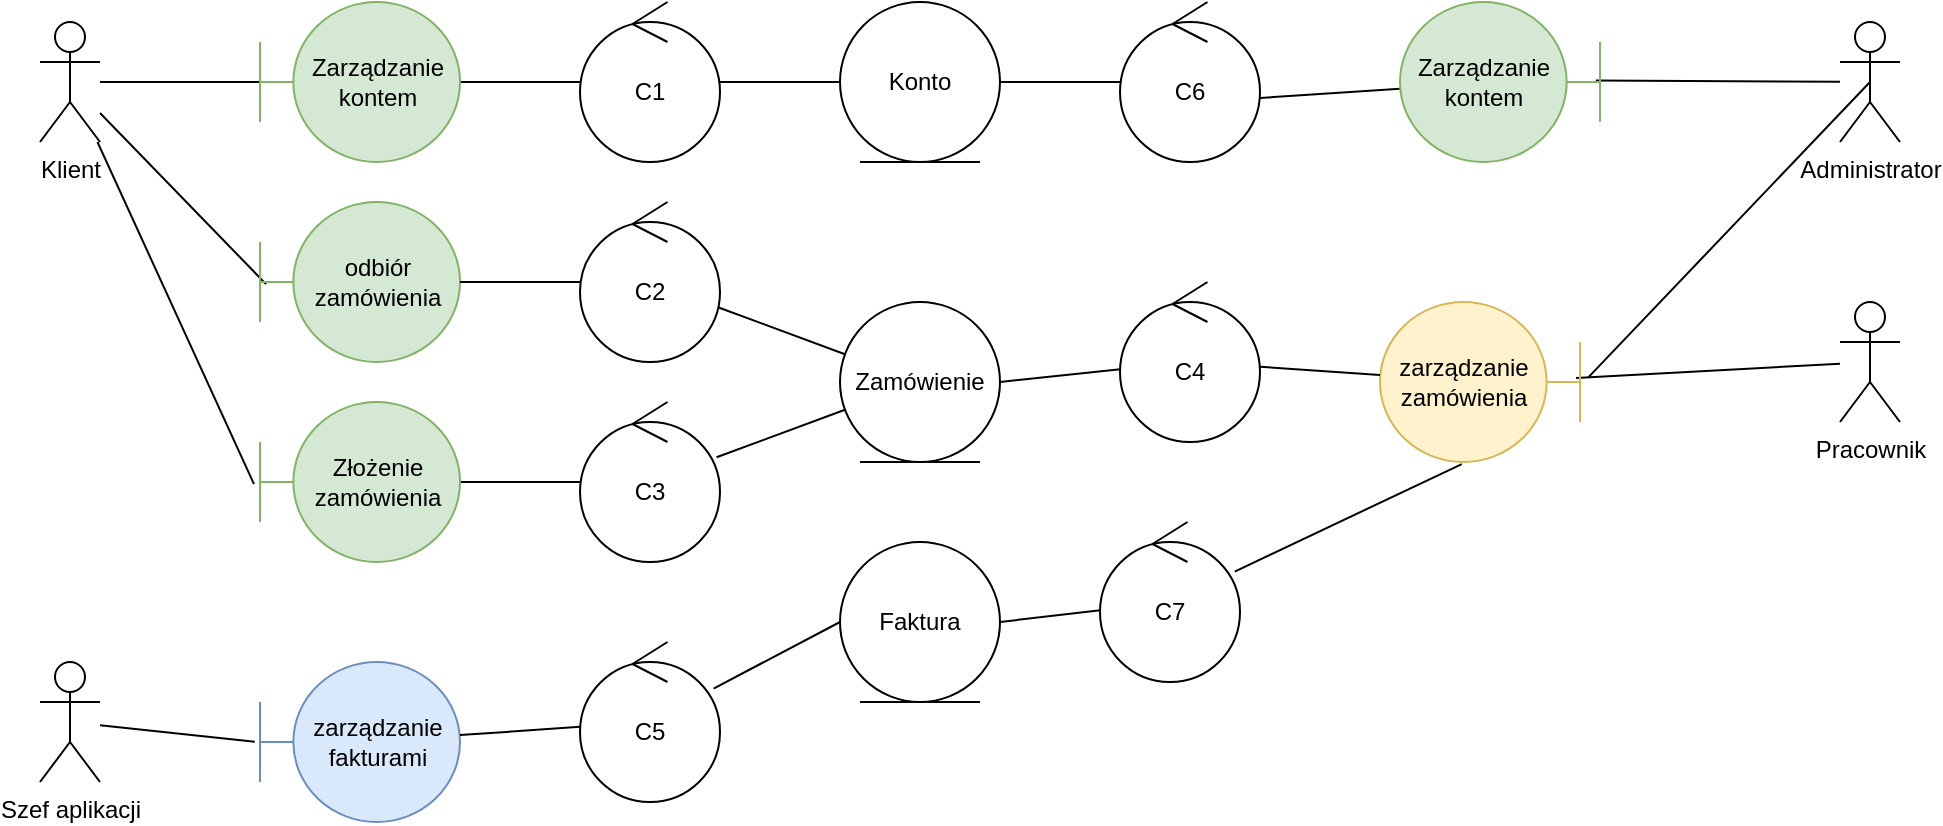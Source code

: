 <mxfile version="14.5.8" type="github">
  <diagram id="toUUHro0fVOgVlyOWqnJ" name="Page-1">
    <mxGraphModel dx="1381" dy="764" grid="1" gridSize="10" guides="1" tooltips="1" connect="1" arrows="1" fold="1" page="1" pageScale="1" pageWidth="827" pageHeight="1169" math="0" shadow="0">
      <root>
        <mxCell id="0" />
        <mxCell id="1" parent="0" />
        <mxCell id="zC3vcMNYQRidtBVxh0tb-24" style="edgeStyle=none;rounded=0;orthogonalLoop=1;jettySize=auto;html=1;endArrow=none;endFill=0;" edge="1" parent="1" source="zC3vcMNYQRidtBVxh0tb-1" target="zC3vcMNYQRidtBVxh0tb-10">
          <mxGeometry relative="1" as="geometry" />
        </mxCell>
        <mxCell id="zC3vcMNYQRidtBVxh0tb-25" style="edgeStyle=none;rounded=0;orthogonalLoop=1;jettySize=auto;html=1;endArrow=none;endFill=0;entryX=0.03;entryY=0.513;entryDx=0;entryDy=0;entryPerimeter=0;" edge="1" parent="1" source="zC3vcMNYQRidtBVxh0tb-1" target="zC3vcMNYQRidtBVxh0tb-11">
          <mxGeometry relative="1" as="geometry">
            <mxPoint x="170" y="200" as="targetPoint" />
          </mxGeometry>
        </mxCell>
        <mxCell id="zC3vcMNYQRidtBVxh0tb-26" style="edgeStyle=none;rounded=0;orthogonalLoop=1;jettySize=auto;html=1;endArrow=none;endFill=0;entryX=-0.03;entryY=0.513;entryDx=0;entryDy=0;entryPerimeter=0;" edge="1" parent="1" source="zC3vcMNYQRidtBVxh0tb-1" target="zC3vcMNYQRidtBVxh0tb-12">
          <mxGeometry relative="1" as="geometry" />
        </mxCell>
        <mxCell id="zC3vcMNYQRidtBVxh0tb-1" value="Klient" style="shape=umlActor;verticalLabelPosition=bottom;verticalAlign=top;html=1;outlineConnect=0;" vertex="1" parent="1">
          <mxGeometry x="70" y="80" width="30" height="60" as="geometry" />
        </mxCell>
        <mxCell id="zC3vcMNYQRidtBVxh0tb-29" style="edgeStyle=none;rounded=0;orthogonalLoop=1;jettySize=auto;html=1;entryX=0.02;entryY=0.525;entryDx=0;entryDy=0;entryPerimeter=0;endArrow=none;endFill=0;" edge="1" parent="1" source="zC3vcMNYQRidtBVxh0tb-2" target="zC3vcMNYQRidtBVxh0tb-14">
          <mxGeometry relative="1" as="geometry" />
        </mxCell>
        <mxCell id="zC3vcMNYQRidtBVxh0tb-2" value="Pracownik" style="shape=umlActor;verticalLabelPosition=bottom;verticalAlign=top;html=1;outlineConnect=0;" vertex="1" parent="1">
          <mxGeometry x="970" y="220" width="30" height="60" as="geometry" />
        </mxCell>
        <mxCell id="zC3vcMNYQRidtBVxh0tb-44" style="edgeStyle=none;rounded=0;orthogonalLoop=1;jettySize=auto;html=1;entryX=0.021;entryY=0.51;entryDx=0;entryDy=0;entryPerimeter=0;endArrow=none;endFill=0;" edge="1" parent="1" source="zC3vcMNYQRidtBVxh0tb-4" target="zC3vcMNYQRidtBVxh0tb-42">
          <mxGeometry relative="1" as="geometry" />
        </mxCell>
        <mxCell id="zC3vcMNYQRidtBVxh0tb-50" style="edgeStyle=none;rounded=0;orthogonalLoop=1;jettySize=auto;html=1;exitX=0.5;exitY=0.5;exitDx=0;exitDy=0;exitPerimeter=0;entryX=-0.044;entryY=0.532;entryDx=0;entryDy=0;entryPerimeter=0;endArrow=none;endFill=0;" edge="1" parent="1" source="zC3vcMNYQRidtBVxh0tb-4" target="zC3vcMNYQRidtBVxh0tb-14">
          <mxGeometry relative="1" as="geometry" />
        </mxCell>
        <mxCell id="zC3vcMNYQRidtBVxh0tb-4" value="Administrator" style="shape=umlActor;verticalLabelPosition=bottom;verticalAlign=top;html=1;outlineConnect=0;" vertex="1" parent="1">
          <mxGeometry x="970" y="80" width="30" height="60" as="geometry" />
        </mxCell>
        <mxCell id="zC3vcMNYQRidtBVxh0tb-16" style="edgeStyle=orthogonalEdgeStyle;rounded=0;orthogonalLoop=1;jettySize=auto;html=1;endArrow=none;endFill=0;" edge="1" parent="1" source="zC3vcMNYQRidtBVxh0tb-7" target="zC3vcMNYQRidtBVxh0tb-10">
          <mxGeometry relative="1" as="geometry" />
        </mxCell>
        <mxCell id="zC3vcMNYQRidtBVxh0tb-7" value="C1" style="ellipse;shape=umlControl;whiteSpace=wrap;html=1;" vertex="1" parent="1">
          <mxGeometry x="340" y="70" width="70" height="80" as="geometry" />
        </mxCell>
        <mxCell id="zC3vcMNYQRidtBVxh0tb-19" style="edgeStyle=none;rounded=0;orthogonalLoop=1;jettySize=auto;html=1;endArrow=none;endFill=0;" edge="1" parent="1" source="zC3vcMNYQRidtBVxh0tb-8" target="zC3vcMNYQRidtBVxh0tb-12">
          <mxGeometry relative="1" as="geometry" />
        </mxCell>
        <mxCell id="zC3vcMNYQRidtBVxh0tb-47" style="edgeStyle=none;rounded=0;orthogonalLoop=1;jettySize=auto;html=1;endArrow=none;endFill=0;" edge="1" parent="1" source="zC3vcMNYQRidtBVxh0tb-8" target="zC3vcMNYQRidtBVxh0tb-45">
          <mxGeometry relative="1" as="geometry" />
        </mxCell>
        <mxCell id="zC3vcMNYQRidtBVxh0tb-8" value="C3" style="ellipse;shape=umlControl;whiteSpace=wrap;html=1;" vertex="1" parent="1">
          <mxGeometry x="340" y="270" width="70" height="80" as="geometry" />
        </mxCell>
        <mxCell id="zC3vcMNYQRidtBVxh0tb-10" value="Zarządzanie kontem" style="shape=umlBoundary;whiteSpace=wrap;html=1;fillColor=#d5e8d4;strokeColor=#82b366;" vertex="1" parent="1">
          <mxGeometry x="180" y="70" width="100" height="80" as="geometry" />
        </mxCell>
        <mxCell id="zC3vcMNYQRidtBVxh0tb-11" value="odbiór zamówienia" style="shape=umlBoundary;whiteSpace=wrap;html=1;fillColor=#d5e8d4;strokeColor=#82b366;" vertex="1" parent="1">
          <mxGeometry x="180" y="170" width="100" height="80" as="geometry" />
        </mxCell>
        <mxCell id="zC3vcMNYQRidtBVxh0tb-12" value="Złożenie zamówienia" style="shape=umlBoundary;whiteSpace=wrap;html=1;fillColor=#d5e8d4;strokeColor=#82b366;" vertex="1" parent="1">
          <mxGeometry x="180" y="270" width="100" height="80" as="geometry" />
        </mxCell>
        <mxCell id="zC3vcMNYQRidtBVxh0tb-18" style="rounded=0;orthogonalLoop=1;jettySize=auto;html=1;endArrow=none;endFill=0;" edge="1" parent="1" source="zC3vcMNYQRidtBVxh0tb-13" target="zC3vcMNYQRidtBVxh0tb-11">
          <mxGeometry relative="1" as="geometry" />
        </mxCell>
        <mxCell id="zC3vcMNYQRidtBVxh0tb-46" style="edgeStyle=none;rounded=0;orthogonalLoop=1;jettySize=auto;html=1;endArrow=none;endFill=0;" edge="1" parent="1" source="zC3vcMNYQRidtBVxh0tb-13" target="zC3vcMNYQRidtBVxh0tb-45">
          <mxGeometry relative="1" as="geometry" />
        </mxCell>
        <mxCell id="zC3vcMNYQRidtBVxh0tb-13" value="C2" style="ellipse;shape=umlControl;whiteSpace=wrap;html=1;" vertex="1" parent="1">
          <mxGeometry x="340" y="170" width="70" height="80" as="geometry" />
        </mxCell>
        <mxCell id="zC3vcMNYQRidtBVxh0tb-14" value="zarządzanie zamówienia" style="shape=umlBoundary;whiteSpace=wrap;html=1;fillColor=#fff2cc;strokeColor=#d6b656;direction=west;" vertex="1" parent="1">
          <mxGeometry x="740" y="220" width="100" height="80" as="geometry" />
        </mxCell>
        <mxCell id="zC3vcMNYQRidtBVxh0tb-17" value="zarządzanie fakturami" style="shape=umlBoundary;whiteSpace=wrap;html=1;fillColor=#dae8fc;strokeColor=#6c8ebf;" vertex="1" parent="1">
          <mxGeometry x="180" y="400" width="100" height="80" as="geometry" />
        </mxCell>
        <mxCell id="zC3vcMNYQRidtBVxh0tb-22" style="edgeStyle=none;rounded=0;orthogonalLoop=1;jettySize=auto;html=1;endArrow=none;endFill=0;" edge="1" parent="1" source="zC3vcMNYQRidtBVxh0tb-20" target="zC3vcMNYQRidtBVxh0tb-14">
          <mxGeometry relative="1" as="geometry" />
        </mxCell>
        <mxCell id="zC3vcMNYQRidtBVxh0tb-49" style="edgeStyle=none;rounded=0;orthogonalLoop=1;jettySize=auto;html=1;entryX=1;entryY=0.5;entryDx=0;entryDy=0;endArrow=none;endFill=0;" edge="1" parent="1" source="zC3vcMNYQRidtBVxh0tb-20" target="zC3vcMNYQRidtBVxh0tb-45">
          <mxGeometry relative="1" as="geometry" />
        </mxCell>
        <mxCell id="zC3vcMNYQRidtBVxh0tb-20" value="C4" style="ellipse;shape=umlControl;whiteSpace=wrap;html=1;" vertex="1" parent="1">
          <mxGeometry x="610" y="210" width="70" height="80" as="geometry" />
        </mxCell>
        <mxCell id="zC3vcMNYQRidtBVxh0tb-23" style="edgeStyle=none;rounded=0;orthogonalLoop=1;jettySize=auto;html=1;endArrow=none;endFill=0;" edge="1" parent="1" source="zC3vcMNYQRidtBVxh0tb-21" target="zC3vcMNYQRidtBVxh0tb-17">
          <mxGeometry relative="1" as="geometry" />
        </mxCell>
        <mxCell id="zC3vcMNYQRidtBVxh0tb-53" style="edgeStyle=none;rounded=0;orthogonalLoop=1;jettySize=auto;html=1;entryX=0;entryY=0.5;entryDx=0;entryDy=0;endArrow=none;endFill=0;" edge="1" parent="1" source="zC3vcMNYQRidtBVxh0tb-21" target="zC3vcMNYQRidtBVxh0tb-51">
          <mxGeometry relative="1" as="geometry" />
        </mxCell>
        <mxCell id="zC3vcMNYQRidtBVxh0tb-21" value="C5" style="ellipse;shape=umlControl;whiteSpace=wrap;html=1;" vertex="1" parent="1">
          <mxGeometry x="340" y="390" width="70" height="80" as="geometry" />
        </mxCell>
        <mxCell id="zC3vcMNYQRidtBVxh0tb-33" style="edgeStyle=none;rounded=0;orthogonalLoop=1;jettySize=auto;html=1;endArrow=none;endFill=0;" edge="1" parent="1" source="zC3vcMNYQRidtBVxh0tb-32" target="zC3vcMNYQRidtBVxh0tb-7">
          <mxGeometry relative="1" as="geometry" />
        </mxCell>
        <mxCell id="zC3vcMNYQRidtBVxh0tb-32" value="Konto" style="ellipse;shape=umlEntity;whiteSpace=wrap;html=1;" vertex="1" parent="1">
          <mxGeometry x="470" y="70" width="80" height="80" as="geometry" />
        </mxCell>
        <mxCell id="zC3vcMNYQRidtBVxh0tb-39" style="edgeStyle=none;rounded=0;orthogonalLoop=1;jettySize=auto;html=1;entryX=1;entryY=0.5;entryDx=0;entryDy=0;endArrow=none;endFill=0;" edge="1" parent="1" source="zC3vcMNYQRidtBVxh0tb-38" target="zC3vcMNYQRidtBVxh0tb-32">
          <mxGeometry relative="1" as="geometry" />
        </mxCell>
        <mxCell id="zC3vcMNYQRidtBVxh0tb-38" value="C6" style="ellipse;shape=umlControl;whiteSpace=wrap;html=1;" vertex="1" parent="1">
          <mxGeometry x="610" y="70" width="70" height="80" as="geometry" />
        </mxCell>
        <mxCell id="zC3vcMNYQRidtBVxh0tb-43" style="edgeStyle=none;rounded=0;orthogonalLoop=1;jettySize=auto;html=1;entryX=1;entryY=0.6;entryDx=0;entryDy=0;entryPerimeter=0;endArrow=none;endFill=0;" edge="1" parent="1" source="zC3vcMNYQRidtBVxh0tb-42" target="zC3vcMNYQRidtBVxh0tb-38">
          <mxGeometry relative="1" as="geometry" />
        </mxCell>
        <mxCell id="zC3vcMNYQRidtBVxh0tb-42" value="Zarządzanie kontem" style="shape=umlBoundary;whiteSpace=wrap;html=1;fillColor=#d5e8d4;strokeColor=#82b366;direction=west;" vertex="1" parent="1">
          <mxGeometry x="750" y="70" width="100" height="80" as="geometry" />
        </mxCell>
        <mxCell id="zC3vcMNYQRidtBVxh0tb-45" value="Zamówienie" style="ellipse;shape=umlEntity;whiteSpace=wrap;html=1;" vertex="1" parent="1">
          <mxGeometry x="470" y="220" width="80" height="80" as="geometry" />
        </mxCell>
        <mxCell id="zC3vcMNYQRidtBVxh0tb-51" value="Faktura" style="ellipse;shape=umlEntity;whiteSpace=wrap;html=1;" vertex="1" parent="1">
          <mxGeometry x="470" y="340" width="80" height="80" as="geometry" />
        </mxCell>
        <mxCell id="zC3vcMNYQRidtBVxh0tb-57" style="edgeStyle=none;rounded=0;orthogonalLoop=1;jettySize=auto;html=1;entryX=-0.026;entryY=0.498;entryDx=0;entryDy=0;entryPerimeter=0;endArrow=none;endFill=0;" edge="1" parent="1" source="zC3vcMNYQRidtBVxh0tb-52" target="zC3vcMNYQRidtBVxh0tb-17">
          <mxGeometry relative="1" as="geometry" />
        </mxCell>
        <mxCell id="zC3vcMNYQRidtBVxh0tb-52" value="Szef aplikacji" style="shape=umlActor;verticalLabelPosition=bottom;verticalAlign=top;html=1;" vertex="1" parent="1">
          <mxGeometry x="70" y="400" width="30" height="60" as="geometry" />
        </mxCell>
        <mxCell id="zC3vcMNYQRidtBVxh0tb-55" style="edgeStyle=none;rounded=0;orthogonalLoop=1;jettySize=auto;html=1;entryX=1;entryY=0.5;entryDx=0;entryDy=0;endArrow=none;endFill=0;" edge="1" parent="1" source="zC3vcMNYQRidtBVxh0tb-54" target="zC3vcMNYQRidtBVxh0tb-51">
          <mxGeometry relative="1" as="geometry" />
        </mxCell>
        <mxCell id="zC3vcMNYQRidtBVxh0tb-56" style="edgeStyle=none;rounded=0;orthogonalLoop=1;jettySize=auto;html=1;entryX=0.591;entryY=-0.013;entryDx=0;entryDy=0;entryPerimeter=0;endArrow=none;endFill=0;" edge="1" parent="1" source="zC3vcMNYQRidtBVxh0tb-54" target="zC3vcMNYQRidtBVxh0tb-14">
          <mxGeometry relative="1" as="geometry" />
        </mxCell>
        <mxCell id="zC3vcMNYQRidtBVxh0tb-54" value="C7" style="ellipse;shape=umlControl;whiteSpace=wrap;html=1;" vertex="1" parent="1">
          <mxGeometry x="600" y="330" width="70" height="80" as="geometry" />
        </mxCell>
      </root>
    </mxGraphModel>
  </diagram>
</mxfile>
